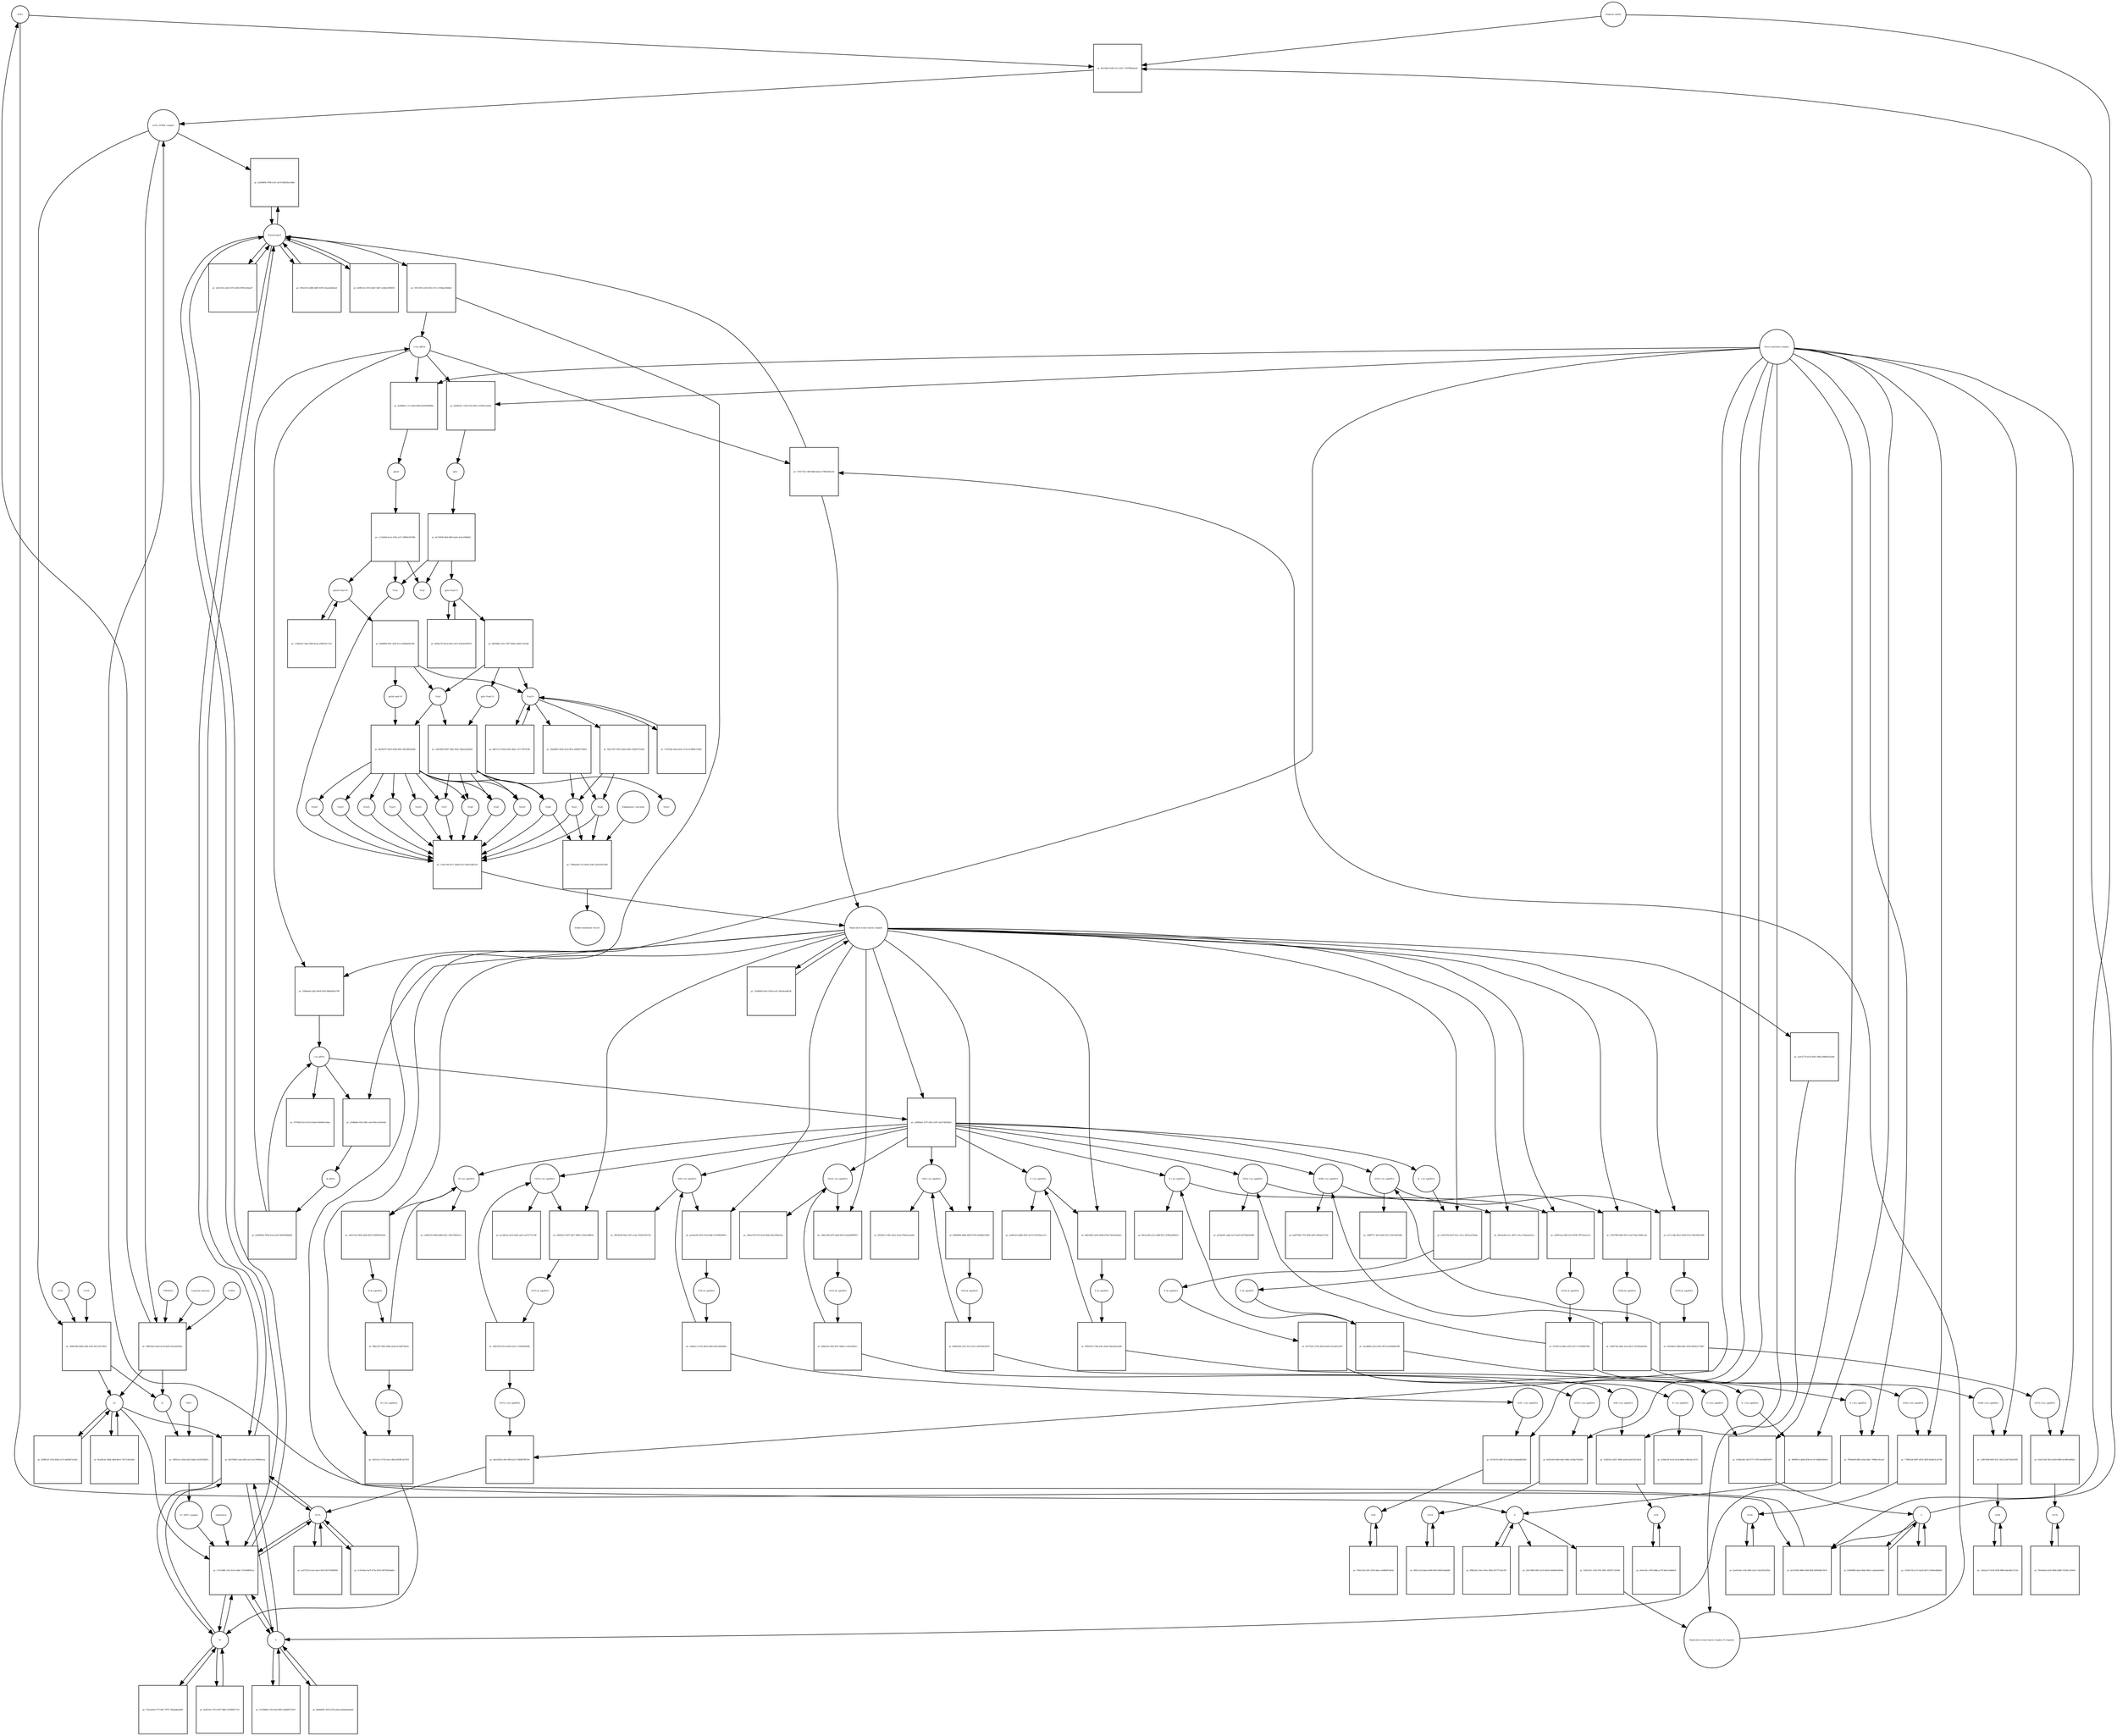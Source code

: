 strict digraph  {
ACE2 [annotation="", bipartite=0, cls=macromolecule, fontsize=4, label=ACE2, shape=circle];
"pr_f0e15b03-9ef6-47ce-b417-19370d0eda20" [annotation="", bipartite=1, cls=process, fontsize=4, label="pr_f0e15b03-9ef6-47ce-b417-19370d0eda20", shape=square];
"ACE2_SPIKE complex" [annotation="", bipartite=0, cls=complex, fontsize=4, label="ACE2_SPIKE complex", shape=circle];
"Heparan sulfate" [annotation="urn_miriam_obo.chebi_CHEBI%3A28815", bipartite=0, cls="simple chemical", fontsize=4, label="Heparan sulfate", shape=circle];
S [annotation=urn_miriam_uniprot_P0DTC2, bipartite=0, cls=macromolecule, fontsize=4, label=S, shape=circle];
Nucleocapsid [annotation="urn_miriam_obo.go_GO%3A0019013", bipartite=0, cls=complex, fontsize=4, label=Nucleocapsid, shape=circle];
"pr_1a82860b-7858-4c41-ab7d-68af2fac00bb" [annotation="", bipartite=1, cls=process, fontsize=4, label="pr_1a82860b-7858-4c41-ab7d-68af2fac00bb", shape=square];
"pr_d36833b8-4668-43be-b1f8-5b11347c6010" [annotation="", bipartite=1, cls=process, fontsize=4, label="pr_d36833b8-4668-43be-b1f8-5b11347c6010", shape=square];
S2 [annotation=urn_miriam_interpro_IPR002552, bipartite=0, cls=macromolecule, fontsize=4, label=S2, shape=circle];
CTSB [annotation="", bipartite=0, cls=macromolecule, fontsize=4, label=CTSB, shape=circle];
CTSL [annotation="", bipartite=0, cls=macromolecule, fontsize=4, label=CTSL, shape=circle];
S1 [annotation=urn_miriam_interpro_IPR002551, bipartite=0, cls=macromolecule, fontsize=4, label=S1, shape=circle];
"pr_dc0155fb-5886-434d-862f-b8959d6c3b70" [annotation="", bipartite=1, cls=process, fontsize=4, label="pr_dc0155fb-5886-434d-862f-b8959d6c3b70", shape=square];
"pr_17a13d88-c341-42c9-a8de-73519b809c2a" [annotation="", bipartite=1, cls=process, fontsize=4, label="pr_17a13d88-c341-42c9-a8de-73519b809c2a", shape=square];
cholesterol [annotation="urn_miriam_obo.chebi_CHEBI%3A16113", bipartite=0, cls="simple chemical", fontsize=4, label=cholesterol, shape=circle];
"S1_NRP1 complex" [annotation="", bipartite=0, cls=complex, fontsize=4, label="S1_NRP1 complex", shape=circle];
E [annotation=urn_miriam_uniprot_P0DTC4, bipartite=0, cls=macromolecule, fontsize=4, label=E, shape=circle];
M [annotation=urn_miriam_uniprot_P0DTC5, bipartite=0, cls=macromolecule, fontsize=4, label=M, shape=circle];
Orf7a [annotation=urn_miriam_uniprot_P0DTC7, bipartite=0, cls=macromolecule, fontsize=4, label=Orf7a, shape=circle];
"pr_1f413391-e250-4541-811c-510daa18b8ed" [annotation="", bipartite=1, cls=process, fontsize=4, label="pr_1f413391-e250-4541-811c-510daa18b8ed", shape=square];
"(+)ss gRNA" [annotation=urn_miriam_refseq_NC_045512, bipartite=0, cls="nucleic acid feature", fontsize=4, label="(+)ss gRNA", shape=circle];
N [annotation=urn_miriam_uniprot_P0DTC9, bipartite=0, cls="macromolecule multimer", fontsize=4, label=N, shape=circle];
"pr_195e5c92-e886-4b85-91f0-23aaa0a6b2ed" [annotation="", bipartite=1, cls=process, fontsize=4, label="pr_195e5c92-e886-4b85-91f0-23aaa0a6b2ed", shape=square];
"pr_eb9b7e1e-5914-4da7-9a67-a28ebc858458" [annotation="", bipartite=1, cls=process, fontsize=4, label="pr_eb9b7e1e-5914-4da7-9a67-a28ebc858458", shape=square];
"pr_61fc5989-9401-4c53-8d34-eb48d1d5836d" [annotation="", bipartite=1, cls=process, fontsize=4, label="pr_61fc5989-9401-4c53-8d34-eb48d1d5836d", shape=square];
"pr_89fbcbe2-3bc3-461e-8f0a-d5177e53a7bf" [annotation="", bipartite=1, cls=process, fontsize=4, label="pr_89fbcbe2-3bc3-461e-8f0a-d5177e53a7bf", shape=square];
"N (+)ss sgmRNA" [annotation=urn_miriam_ncbigene_43740575, bipartite=0, cls="nucleic acid feature", fontsize=4, label="N (+)ss sgmRNA", shape=circle];
"pr_9b09ff14-ab96-4f36-9cc9-03d6bf1684e3" [annotation="", bipartite=1, cls=process, fontsize=4, label="pr_9b09ff14-ab96-4f36-9cc9-03d6bf1684e3", shape=square];
"Host translation complex" [annotation="urn_miriam_obo.go_GO%3A0070992", bipartite=0, cls=complex, fontsize=4, label="Host translation complex", shape=circle];
"pr_2e41c61e-afaf-4570-a658-d70821a9aa67" [annotation="", bipartite=1, cls=process, fontsize=4, label="pr_2e41c61e-afaf-4570-a658-d70821a9aa67", shape=square];
"pr_58832da3-e0e8-4c43-bef8-f16cfa0d35bc" [annotation="", bipartite=1, cls=process, fontsize=4, label="pr_58832da3-e0e8-4c43-bef8-f16cfa0d35bc", shape=square];
FURIN [annotation="", bipartite=0, cls=macromolecule, fontsize=4, label=FURIN, shape=circle];
TMPRSS2 [annotation="", bipartite=0, cls=macromolecule, fontsize=4, label=TMPRSS2, shape=circle];
"Camostat mesylate" [annotation="urn_miriam_pubchem.compound_2536", bipartite=0, cls="simple chemical", fontsize=4, label="Camostat mesylate", shape=circle];
"pr_fd3861ef-315b-40d2-a37e-daf0b67a52a5" [annotation="", bipartite=1, cls=process, fontsize=4, label="pr_fd3861ef-315b-40d2-a37e-daf0b67a52a5", shape=square];
"Replication transcription complex_N oligomer" [annotation="", bipartite=0, cls=complex, fontsize=4, label="Replication transcription complex_N oligomer", shape=circle];
"pr_37d171b2-1468-4bbf-beab-27462d20a124" [annotation="", bipartite=1, cls=process, fontsize=4, label="pr_37d171b2-1468-4bbf-beab-27462d20a124", shape=square];
"Replication transcription complex" [annotation="", bipartite=0, cls=complex, fontsize=4, label="Replication transcription complex", shape=circle];
"pr_b6570ddf-c2da-4d2b-acfe-4a158966ecba" [annotation="", bipartite=1, cls=process, fontsize=4, label="pr_b6570ddf-c2da-4d2b-acfe-4a158966ecba", shape=square];
"pr_9ea58c4c-90da-44fd-86ce-742712faa9a8" [annotation="", bipartite=1, cls=process, fontsize=4, label="pr_9ea58c4c-90da-44fd-86ce-742712faa9a8", shape=square];
"pp1a Nsp3-11" [annotation=urn_miriam_uniprot_P0DTC1, bipartite=0, cls=macromolecule, fontsize=4, label="pp1a Nsp3-11", shape=circle];
"pr_0b8398a3-2d11-4ff7-9e8d-2a965123a5d9" [annotation="", bipartite=1, cls=process, fontsize=4, label="pr_0b8398a3-2d11-4ff7-9e8d-2a965123a5d9", shape=square];
"pp1a Nsp6-11" [annotation=urn_miriam_uniprot_P0DTC1, bipartite=0, cls=macromolecule, fontsize=4, label="pp1a Nsp6-11", shape=circle];
"Nsp3-4" [annotation="urn_miriam_ncbiprotein_YP_009725299|urn_miriam_ncbiprotein_YP_009725300", bipartite=0, cls=macromolecule, fontsize=4, label="Nsp3-4", shape=circle];
Nsp5 [annotation=urn_miriam_ncbiprotein_YP_009725301, bipartite=0, cls="macromolecule multimer", fontsize=4, label=Nsp5, shape=circle];
"Endoplasmic reticulum" [annotation="urn_miriam_obo.go_GO%3A0005783", bipartite=0, cls=complex, fontsize=4, label="Endoplasmic reticulum", shape=circle];
"pr_739d2edd-c37e-4024-a18d-c4e5502e2508" [annotation="", bipartite=1, cls=process, fontsize=4, label="pr_739d2edd-c37e-4024-a18d-c4e5502e2508", shape=square];
"Double-membrane vesicle" [annotation="urn_miriam_obo.go_GO%3A0039718", bipartite=0, cls=complex, fontsize=4, label="Double-membrane vesicle", shape=circle];
Nsp4 [annotation=urn_miriam_ncbiprotein_YP_009725300, bipartite=0, cls=macromolecule, fontsize=4, label=Nsp4, shape=circle];
Nsp3 [annotation=urn_miriam_ncbiprotein_YP_009725299, bipartite=0, cls=macromolecule, fontsize=4, label=Nsp3, shape=circle];
Nsp6 [annotation=urn_miriam_ncbiprotein_YP_009725302, bipartite=0, cls=macromolecule, fontsize=4, label=Nsp6, shape=circle];
"pr_d444a72f-44cb-44c6-a4c8-5a2e81609252" [annotation="", bipartite=1, cls=process, fontsize=4, label="pr_d444a72f-44cb-44c6-a4c8-5a2e81609252", shape=square];
"pr_71f162ba-8ea6-4e0c-b7ae-dc9d98c140d5" [annotation="", bipartite=1, cls=process, fontsize=4, label="pr_71f162ba-8ea6-4e0c-b7ae-dc9d98c140d5", shape=square];
"pp1ab Nsp3-16" [annotation=urn_miriam_uniprot_P0DTD1, bipartite=0, cls=macromolecule, fontsize=4, label="pp1ab Nsp3-16", shape=circle];
"pr_c168e432-1dda-49f4-bcda-a50fb34c17a9" [annotation="", bipartite=1, cls=process, fontsize=4, label="pr_c168e432-1dda-49f4-bcda-a50fb34c17a9", shape=square];
"pr_f94d6ffb-83f1-424f-9cce-b94daf6fe389" [annotation="", bipartite=1, cls=process, fontsize=4, label="pr_f94d6ffb-83f1-424f-9cce-b94daf6fe389", shape=square];
"pp1ab nsp6-16" [annotation=urn_miriam_uniprot_P0DTD1, bipartite=0, cls=macromolecule, fontsize=4, label="pp1ab nsp6-16", shape=circle];
"pr_75ae3e9d-e775-48c7-87f2-7bedabbab492" [annotation="", bipartite=1, cls=process, fontsize=4, label="pr_75ae3e9d-e775-48c7-87f2-7bedabbab492", shape=square];
"pr_17a39d4b-c53f-4ea9-98f5-e46d0675367c" [annotation="", bipartite=1, cls=process, fontsize=4, label="pr_17a39d4b-c53f-4ea9-98f5-e46d0675367c", shape=square];
"pr_3194e7eb-ea73-4a26-b615-534b5e6b86a0" [annotation="", bipartite=1, cls=process, fontsize=4, label="pr_3194e7eb-ea73-4a26-b615-534b5e6b86a0", shape=square];
"pr_4a4f141e-7013-45f7-8862-501f8f0a77e5" [annotation="", bipartite=1, cls=process, fontsize=4, label="pr_4a4f141e-7013-45f7-8862-501f8f0a77e5", shape=square];
"pr_66b4b095-305f-437b-ab9a-ab3d4aa4e6a4" [annotation="", bipartite=1, cls=process, fontsize=4, label="pr_66b4b095-305f-437b-ab9a-ab3d4aa4e6a4", shape=square];
"pr_f2406984-dab3-48de-89d1-cadea6a94441" [annotation="", bipartite=1, cls=process, fontsize=4, label="pr_f2406984-dab3-48de-89d1-cadea6a94441", shape=square];
"pr_ea575233-e5a5-4aa3-9e5f-0f53700d6000" [annotation="", bipartite=1, cls=process, fontsize=4, label="pr_ea575233-e5a5-4aa3-9e5f-0f53700d6000", shape=square];
Orf6 [annotation=urn_miriam_uniprot_P0DTC6, bipartite=0, cls=macromolecule, fontsize=4, label=Orf6, shape=circle];
"pr_7645e22d-1bfc-4216-b8aa-2a9fb487de9d" [annotation="", bipartite=1, cls=process, fontsize=4, label="pr_7645e22d-1bfc-4216-b8aa-2a9fb487de9d", shape=square];
Orf3a [annotation=urn_miriam_uniprot_P0DTC3, bipartite=0, cls=macromolecule, fontsize=4, label=Orf3a, shape=circle];
"pr_5ee03e44-1c4b-44f0-a2cb-7aba5952205d" [annotation="", bipartite=1, cls=process, fontsize=4, label="pr_5ee03e44-1c4b-44f0-a2cb-7aba5952205d", shape=square];
Orf8 [annotation=urn_miriam_uniprot_P0DTC8, bipartite=0, cls=macromolecule, fontsize=4, label=Orf8, shape=circle];
"pr_efa0c45c-c9f9-48db-ac78-5b41cfddddc8" [annotation="", bipartite=1, cls=process, fontsize=4, label="pr_efa0c45c-c9f9-48db-ac78-5b41cfddddc8", shape=square];
Orf9b [annotation=urn_miriam_uniprot_P0DTD2, bipartite=0, cls=macromolecule, fontsize=4, label=Orf9b, shape=circle];
"pr_c2b2aa37-8158-418b-988b-ddee9bc51318" [annotation="", bipartite=1, cls=process, fontsize=4, label="pr_c2b2aa37-8158-418b-988b-ddee9bc51318", shape=square];
Orf14 [annotation=urn_miriam_uniprot_P0DTD3, bipartite=0, cls=macromolecule, fontsize=4, label=Orf14, shape=circle];
"pr_9891c2c6-bda4-4b58-8ef4-fdbf55a4db89" [annotation="", bipartite=1, cls=process, fontsize=4, label="pr_9891c2c6-bda4-4b58-8ef4-fdbf55a4db89", shape=square];
Orf7b [annotation=urn_miriam_uniprot_P0DTD8, bipartite=0, cls=macromolecule, fontsize=4, label=Orf7b, shape=circle];
"pr_76a56d3a-b530-466b-b99b-7410dcc59426" [annotation="", bipartite=1, cls=process, fontsize=4, label="pr_76a56d3a-b530-466b-b99b-7410dcc59426", shape=square];
"pr_1c5014ea-9a7f-475a-861d-90704548afba" [annotation="", bipartite=1, cls=process, fontsize=4, label="pr_1c5014ea-9a7f-475a-861d-90704548afba", shape=square];
"M (+)ss sgmRNA" [annotation="", bipartite=0, cls="nucleic acid feature", fontsize=4, label="M (+)ss sgmRNA", shape=circle];
"pr_54214111-6743-4ac2-8b2d-803ffc4a7833" [annotation="", bipartite=1, cls=process, fontsize=4, label="pr_54214111-6743-4ac2-8b2d-803ffc4a7833", shape=square];
"E (+)ss sgmRNA" [annotation="", bipartite=0, cls="nucleic acid feature", fontsize=4, label="E (+)ss sgmRNA", shape=circle];
"pr_7f856a89-8fb4-41b4-9d4c-7996d1c8cab7" [annotation="", bipartite=1, cls=process, fontsize=4, label="pr_7f856a89-8fb4-41b4-9d4c-7996d1c8cab7", shape=square];
"S (+)ss sgmRNA" [annotation="", bipartite=0, cls="nucleic acid feature", fontsize=4, label="S (+)ss sgmRNA", shape=circle];
"pr_2168e540-c4f3-4717-87f0-0efedf652097" [annotation="", bipartite=1, cls=process, fontsize=4, label="pr_2168e540-c4f3-4717-87f0-0efedf652097", shape=square];
"Orf7a (+)ss sgmRNA" [annotation="", bipartite=0, cls="nucleic acid feature", fontsize=4, label="Orf7a (+)ss sgmRNA", shape=circle];
"pr_ddcd3286-c40e-4850-ba72-866687fff1b9" [annotation="", bipartite=1, cls=process, fontsize=4, label="pr_ddcd3286-c40e-4850-ba72-866687fff1b9", shape=square];
"Orf6  (+)ss sgmRNA" [annotation="", bipartite=0, cls="nucleic acid feature", fontsize=4, label="Orf6  (+)ss sgmRNA", shape=circle];
"pr_2f130c93-ef8f-427e-b6ab-6ada6bd03d45" [annotation="", bipartite=1, cls=process, fontsize=4, label="pr_2f130c93-ef8f-427e-b6ab-6ada6bd03d45", shape=square];
"Orf3a (+)ss sgmRNA" [annotation="", bipartite=0, cls="nucleic acid feature", fontsize=4, label="Orf3a (+)ss sgmRNA", shape=circle];
"pr_77d601d4-9d97-4035-9d59-8a6d53ccb746" [annotation="", bipartite=1, cls=process, fontsize=4, label="pr_77d601d4-9d97-4035-9d59-8a6d53ccb746", shape=square];
"Orf8 (+)ss sgmRNA" [annotation="", bipartite=0, cls="nucleic acid feature", fontsize=4, label="Orf8 (+)ss sgmRNA", shape=circle];
"pr_1436516c-d027-4884-ae49-da42530138c8" [annotation="", bipartite=1, cls=process, fontsize=4, label="pr_1436516c-d027-4884-ae49-da42530138c8", shape=square];
"Orf9b (+)ss sgmRNA" [annotation="", bipartite=0, cls="nucleic acid feature", fontsize=4, label="Orf9b (+)ss sgmRNA", shape=circle];
"pr_c28670d8-60f4-4521-9e22-b567b3b34290" [annotation="", bipartite=1, cls=process, fontsize=4, label="pr_c28670d8-60f4-4521-9e22-b567b3b34290", shape=square];
"Orf14 (+)ss sgmRNA" [annotation="", bipartite=0, cls="nucleic acid feature", fontsize=4, label="Orf14 (+)ss sgmRNA", shape=circle];
"pr_fef9c029-4640-4be5-86b2-423ba705a0b1" [annotation="", bipartite=1, cls=process, fontsize=4, label="pr_fef9c029-4640-4be5-86b2-423ba705a0b1", shape=square];
"Orf7b (+)ss sgmRNA" [annotation="", bipartite=0, cls="nucleic acid feature", fontsize=4, label="Orf7b (+)ss sgmRNA", shape=circle];
"pr_e5e011d9-3823-4e09-8098-dc99b5a99d2c" [annotation="", bipartite=1, cls=process, fontsize=4, label="pr_e5e011d9-3823-4e09-8098-dc99b5a99d2c", shape=square];
"(-)ss gRNA" [annotation=urn_miriam_refseq_NC_045512, bipartite=0, cls="nucleic acid feature", fontsize=4, label="(-)ss gRNA", shape=circle];
"pr_5f759b35-fe14-47a5-b9ad-f5694e01a4ba" [annotation="", bipartite=1, cls=process, fontsize=4, label="pr_5f759b35-fe14-47a5-b9ad-f5694e01a4ba", shape=square];
"pr_53d2c93c-31df-47f2-940c-495f57c393d8" [annotation="", bipartite=1, cls=process, fontsize=4, label="pr_53d2c93c-31df-47f2-940c-495f57c393d8", shape=square];
"pr_529beda0-a2b5-49e4-9165-dbbd2fbcb708" [annotation="", bipartite=1, cls=process, fontsize=4, label="pr_529beda0-a2b5-49e4-9165-dbbd2fbcb708", shape=square];
"M (-)ss sgmRNA" [annotation=urn_miriam_ncbigene_43740571, bipartite=0, cls="nucleic acid feature", fontsize=4, label="M (-)ss sgmRNA", shape=circle];
"pr_a16b6129-449d-40b8-942c-539a70b3b1c4" [annotation="", bipartite=1, cls=process, fontsize=4, label="pr_a16b6129-449d-40b8-942c-539a70b3b1c4", shape=square];
"E (-)ss sgmRNA" [annotation=urn_miriam_ncbigene_43740570, bipartite=0, cls="nucleic acid feature", fontsize=4, label="E (-)ss sgmRNA", shape=circle];
"pr_80c6ce68-a21a-44df-8f12-2598ae803b52" [annotation="", bipartite=1, cls=process, fontsize=4, label="pr_80c6ce68-a21a-44df-8f12-2598ae803b52", shape=square];
"S (-)ss sgmRNA" [annotation="", bipartite=0, cls="nucleic acid feature", fontsize=4, label="S (-)ss sgmRNA", shape=circle];
"pr_ae69a323-bbbd-4501-8c14-07b518ea1a7c" [annotation="", bipartite=1, cls=process, fontsize=4, label="pr_ae69a323-bbbd-4501-8c14-07b518ea1a7c", shape=square];
"Orf7a (-)ss sgmRNA" [annotation="", bipartite=0, cls="nucleic acid feature", fontsize=4, label="Orf7a (-)ss sgmRNA", shape=circle];
"pr_bccd0e3e-62c9-4a82-adc0-ee071f71a7bf" [annotation="", bipartite=1, cls=process, fontsize=4, label="pr_bccd0e3e-62c9-4a82-adc0-ee071f71a7bf", shape=square];
"Orf6 (-)ss sgmRNA" [annotation="", bipartite=0, cls="nucleic acid feature", fontsize=4, label="Orf6 (-)ss sgmRNA", shape=circle];
"pr_5853b35f-6de5-45f7-ac8a-7630e41657d3" [annotation="", bipartite=1, cls=process, fontsize=4, label="pr_5853b35f-6de5-45f7-ac8a-7630e41657d3", shape=square];
"Orf3a (-)ss sgmRNA" [annotation="", bipartite=0, cls="nucleic acid feature", fontsize=4, label="Orf3a (-)ss sgmRNA", shape=circle];
"pr_4c0ab561-adda-4e7f-a9e0-e87508e020d4" [annotation="", bipartite=1, cls=process, fontsize=4, label="pr_4c0ab561-adda-4e7f-a9e0-e87508e020d4", shape=square];
"Orf8 (-)ss sgmRNA" [annotation="", bipartite=0, cls="nucleic acid feature", fontsize=4, label="Orf8 (-)ss sgmRNA", shape=circle];
"pr_582281e7-ef0e-44e2-9aa4-97bde5eaafde" [annotation="", bipartite=1, cls=process, fontsize=4, label="pr_582281e7-ef0e-44e2-9aa4-97bde5eaafde", shape=square];
"Orf9b (-)ss sgmRNA" [annotation="", bipartite=0, cls="nucleic acid feature", fontsize=4, label="Orf9b (-)ss sgmRNA", shape=circle];
"pr_ba9f7948-17f3-459f-ad05-3ffda65137d2" [annotation="", bipartite=1, cls=process, fontsize=4, label="pr_ba9f7948-17f3-459f-ad05-3ffda65137d2", shape=square];
"Orf14 (-)ss sgmRNA" [annotation="", bipartite=0, cls="nucleic acid feature", fontsize=4, label="Orf14 (-)ss sgmRNA", shape=circle];
"pr_c8bea7fb-f129-4e24-90de-f0a253fb2c8e" [annotation="", bipartite=1, cls=process, fontsize=4, label="pr_c8bea7fb-f129-4e24-90de-f0a253fb2c8e", shape=square];
"Orf7b (-)ss sgmRNA" [annotation="", bipartite=0, cls="nucleic acid feature", fontsize=4, label="Orf7b (-)ss sgmRNA", shape=circle];
"pr_349ff771-3fe9-4a9a-8f12-25fc0581fd65" [annotation="", bipartite=1, cls=process, fontsize=4, label="pr_349ff771-3fe9-4a9a-8f12-25fc0581fd65", shape=square];
"pr_ef3db6be-92e3-4ffe-a3ef-09ecfc92e0a8" [annotation="", bipartite=1, cls=process, fontsize=4, label="pr_ef3db6be-92e3-4ffe-a3ef-09ecfc92e0a8", shape=square];
"ds gRNA" [annotation=urn_miriam_refseq_NC_045512, bipartite=0, cls="nucleic acid feature", fontsize=4, label="ds gRNA", shape=circle];
"pr_3a9211d2-9426-4d4d-8f32-356f9d0140e4" [annotation="", bipartite=1, cls=process, fontsize=4, label="pr_3a9211d2-9426-4d4d-8f32-356f9d0140e4", shape=square];
"M ds sgmRNA" [annotation="", bipartite=0, cls="nucleic acid feature", fontsize=4, label="M ds sgmRNA", shape=circle];
"pr_2b5edc6b-e3cc-4bf7-ac9a-a72deafed11a" [annotation="", bipartite=1, cls=process, fontsize=4, label="pr_2b5edc6b-e3cc-4bf7-ac9a-a72deafed11a", shape=square];
"E ds sgmRNA" [annotation="", bipartite=0, cls="nucleic acid feature", fontsize=4, label="E ds sgmRNA", shape=circle];
"pr_6dd14d91-be85-49dd-87dd-76efe3b3dafc" [annotation="", bipartite=1, cls=process, fontsize=4, label="pr_6dd14d91-be85-49dd-87dd-76efe3b3dafc", shape=square];
"S ds sgmRNA" [annotation="", bipartite=0, cls="nucleic acid feature", fontsize=4, label="S ds sgmRNA", shape=circle];
"pr_2f9d5415-4567-40e7-9840-a72d2c089b3e" [annotation="", bipartite=1, cls=process, fontsize=4, label="pr_2f9d5415-4567-40e7-9840-a72d2c089b3e", shape=square];
"Orf7a ds sgmRNA" [annotation="", bipartite=0, cls="nucleic acid feature", fontsize=4, label="Orf7a ds sgmRNA", shape=circle];
"pr_aea02e2b-3910-47ad-bfde-b743965b087e" [annotation="", bipartite=1, cls=process, fontsize=4, label="pr_aea02e2b-3910-47ad-bfde-b743965b087e", shape=square];
"Orf6 ds sgmRNA" [annotation="", bipartite=0, cls="nucleic acid feature", fontsize=4, label="Orf6 ds sgmRNA", shape=circle];
"pr_a5b87eaa-f468-41cb-8f3b-78f74cefe1a5" [annotation="", bipartite=1, cls=process, fontsize=4, label="pr_a5b87eaa-f468-41cb-8f3b-78f74cefe1a5", shape=square];
"Orf3a ds sgmRNA" [annotation="", bipartite=0, cls="nucleic acid feature", fontsize=4, label="Orf3a ds sgmRNA", shape=circle];
"pr_0d5b896f-6b66-448f-9796-0a5866e182fb" [annotation="", bipartite=1, cls=process, fontsize=4, label="pr_0d5b896f-6b66-448f-9796-0a5866e182fb", shape=square];
"Orf8 ds sgmRNA" [annotation="", bipartite=0, cls="nucleic acid feature", fontsize=4, label="Orf8 ds sgmRNA", shape=circle];
"pr_154379fd-894f-45b7-ae47-04ec50d61cab" [annotation="", bipartite=1, cls=process, fontsize=4, label="pr_154379fd-894f-45b7-ae47-04ec50d61cab", shape=square];
"Orf9b ds sgmRNA" [annotation="", bipartite=0, cls="nucleic acid feature", fontsize=4, label="Orf9b ds sgmRNA", shape=circle];
"pr_c082c449-0d7f-4abf-8243-83ab20890953" [annotation="", bipartite=1, cls=process, fontsize=4, label="pr_c082c449-0d7f-4abf-8243-83ab20890953", shape=square];
"Orf14 ds sgmRNA" [annotation="", bipartite=0, cls="nucleic acid feature", fontsize=4, label="Orf14 ds sgmRNA", shape=circle];
"pr_2e7c11db-66e5-4548-97ed-7d6cb9b51bf9" [annotation="", bipartite=1, cls=process, fontsize=4, label="pr_2e7c11db-66e5-4548-97ed-7d6cb9b51bf9", shape=square];
"Orf7b ds sgmRNA" [annotation="", bipartite=0, cls="nucleic acid feature", fontsize=4, label="Orf7b ds sgmRNA", shape=circle];
"pr_9e580b26-789d-4ca0-ab3f-0d5962d8ddfd" [annotation="", bipartite=1, cls=process, fontsize=4, label="pr_9e580b26-789d-4ca0-ab3f-0d5962d8ddfd", shape=square];
"pr_8f8a1047-f892-49db-ab34-811fd879a02e" [annotation="", bipartite=1, cls=process, fontsize=4, label="pr_8f8a1047-f892-49db-ab34-811fd879a02e", shape=square];
"pr_3ecd8d82-4a23-4d33-9f53-bc083606c08f" [annotation="", bipartite=1, cls=process, fontsize=4, label="pr_3ecd8d82-4a23-4d33-9f53-bc083606c08f", shape=square];
"pr_f95b2d7d-7304-4341-8244-5baea0fe2e8b" [annotation="", bipartite=1, cls=process, fontsize=4, label="pr_f95b2d7d-7304-4341-8244-5baea0fe2e8b", shape=square];
"pr_640e1f50-f5c4-4258-a52a-1120928d3b88" [annotation="", bipartite=1, cls=process, fontsize=4, label="pr_640e1f50-f5c4-4258-a52a-1120928d3b88", shape=square];
"pr_cebabcc1-fe1b-4d18-a9b9-d43a18640d9e" [annotation="", bipartite=1, cls=process, fontsize=4, label="pr_cebabcc1-fe1b-4d18-a9b9-d43a18640d9e", shape=square];
"pr_6352b7cb-086c-45f3-a357-671fd9083788" [annotation="", bipartite=1, cls=process, fontsize=4, label="pr_6352b7cb-086c-45f3-a357-671fd9083788", shape=square];
"pr_8dd36264-e347-4313-b5c3-e6f760a24970" [annotation="", bipartite=1, cls=process, fontsize=4, label="pr_8dd36264-e347-4313-b5c3-e6f760a24970", shape=square];
"pr_294871be-4ba5-4c3e-8fc4-7d23b2d42456" [annotation="", bipartite=1, cls=process, fontsize=4, label="pr_294871be-4ba5-4c3e-8fc4-7d23b2d42456", shape=square];
"pr_b48ef32e-2fb2-4f37-9d9d-c11eb52d3bcc" [annotation="", bipartite=1, cls=process, fontsize=4, label="pr_b48ef32e-2fb2-4f37-9d9d-c11eb52d3bcc", shape=square];
"pr_92054dc6-58bd-4d81-835b-6f05b3c758b7" [annotation="", bipartite=1, cls=process, fontsize=4, label="pr_92054dc6-58bd-4d81-835b-6f05b3c758b7", shape=square];
"N  (-)ss sgmRNA" [annotation=urn_miriam_ncbigene_43740575, bipartite=0, cls="nucleic acid feature", fontsize=4, label="N  (-)ss sgmRNA", shape=circle];
"pr_e18411fb-6e07-41ac-b11c-9b23cef256ab" [annotation="", bipartite=1, cls=process, fontsize=4, label="pr_e18411fb-6e07-41ac-b11c-9b23cef256ab", shape=square];
"N ds sgmRNA" [annotation="", bipartite=0, cls="nucleic acid feature", fontsize=4, label="N ds sgmRNA", shape=circle];
"pr_41275a6c-0782-492b-be89-b7ea2831efd7" [annotation="", bipartite=1, cls=process, fontsize=4, label="pr_41275a6c-0782-492b-be89-b7ea2831efd7", shape=square];
"N (-)ss sgmRNA" [annotation="", bipartite=0, cls="nucleic acid feature", fontsize=4, label="N (-)ss sgmRNA", shape=circle];
pp1ab [annotation=urn_miriam_uniprot_P0DTD1, bipartite=0, cls=macromolecule, fontsize=4, label=pp1ab, shape=circle];
"pr_c115d4d4-bce2-479a-a271-9f8f0c607685" [annotation="", bipartite=1, cls=process, fontsize=4, label="pr_c115d4d4-bce2-479a-a271-9f8f0c607685", shape=square];
Nsp2 [annotation=urn_miriam_ncbiprotein_YP_009725298, bipartite=0, cls=macromolecule, fontsize=4, label=Nsp2, shape=circle];
Nsp1 [annotation=urn_miriam_ncbiprotein_YP_009725297, bipartite=0, cls=macromolecule, fontsize=4, label=Nsp1, shape=circle];
pp1a [annotation=urn_miriam_uniprot_P0DTC1, bipartite=0, cls=macromolecule, fontsize=4, label=pp1a, shape=circle];
"pr_9a73058f-f46d-4f85-ba9e-dcfacf49d042" [annotation="", bipartite=1, cls=process, fontsize=4, label="pr_9a73058f-f46d-4f85-ba9e-dcfacf49d042", shape=square];
"pr_8b67ca75-fb2d-4245-9bdc-c47c7097419b" [annotation="", bipartite=1, cls=process, fontsize=4, label="pr_8b67ca75-fb2d-4245-9bdc-c47c7097419b", shape=square];
"pr_5ba37267-9923-4b26-a606-3cbb9701a90e" [annotation="", bipartite=1, cls=process, fontsize=4, label="pr_5ba37267-9923-4b26-a606-3cbb9701a90e", shape=square];
"pr_5dafd963-4540-4e1d-9f3e-a0b09273b822" [annotation="", bipartite=1, cls=process, fontsize=4, label="pr_5dafd963-4540-4e1d-9f3e-a0b09273b822", shape=square];
"pr_a49c8859-9847-460c-8b2c-98ea2ebaf0e6" [annotation="", bipartite=1, cls=process, fontsize=4, label="pr_a49c8859-9847-460c-8b2c-98ea2ebaf0e6", shape=square];
Nsp7 [annotation=urn_miriam_ncbiprotein_YP_009725303, bipartite=0, cls=macromolecule, fontsize=4, label=Nsp7, shape=circle];
Nsp8 [annotation=urn_miriam_ncbiprotein_YP_009725304, bipartite=0, cls=macromolecule, fontsize=4, label=Nsp8, shape=circle];
Nsp9 [annotation=urn_miriam_ncbiprotein_YP_009725305, bipartite=0, cls=macromolecule, fontsize=4, label=Nsp9, shape=circle];
Nsp10 [annotation=urn_miriam_ncbiprotein_YP_009725306, bipartite=0, cls=macromolecule, fontsize=4, label=Nsp10, shape=circle];
Nsp11 [annotation=urn_miriam_ncbiprotein_YP_009725312, bipartite=0, cls=macromolecule, fontsize=4, label=Nsp11, shape=circle];
"pr_9be40197-6d19-45b0-bf04-1b61d85ad2d8" [annotation="", bipartite=1, cls=process, fontsize=4, label="pr_9be40197-6d19-45b0-bf04-1b61d85ad2d8", shape=square];
Nsp13 [annotation=urn_miriam_ncbiprotein_YP_009725308, bipartite=0, cls=macromolecule, fontsize=4, label=Nsp13, shape=circle];
Nsp12 [annotation=urn_miriam_ncbiprotein_YP_009725307, bipartite=0, cls=macromolecule, fontsize=4, label=Nsp12, shape=circle];
Nsp16 [annotation=urn_miriam_ncbiprotein_YP_009725311, bipartite=0, cls=macromolecule, fontsize=4, label=Nsp16, shape=circle];
Nsp15 [annotation=urn_miriam_ncbiprotein_YP_009725310, bipartite=0, cls=macromolecule, fontsize=4, label=Nsp15, shape=circle];
Nsp14 [annotation=urn_miriam_ncbiprotein_YP_009725309, bipartite=0, cls=macromolecule, fontsize=4, label=Nsp14, shape=circle];
"pr_c2a91c49-427c-43bd-b1a3-5eb231dd5314" [annotation="", bipartite=1, cls=process, fontsize=4, label="pr_c2a91c49-427c-43bd-b1a3-5eb231dd5314", shape=square];
"pr_b45963a3-7194-4762-8952-350305c5ade6" [annotation="", bipartite=1, cls=process, fontsize=4, label="pr_b45963a3-7194-4762-8952-350305c5ade6", shape=square];
"pr_dcf80fb5-c711-4fed-9940-6028364f080c" [annotation="", bipartite=1, cls=process, fontsize=4, label="pr_dcf80fb5-c711-4fed-9940-6028364f080c", shape=square];
"pr_a294e33f-0c26-4c29-bb6a-e9fdc6ec527a" [annotation="", bipartite=1, cls=process, fontsize=4, label="pr_a294e33f-0c26-4c29-bb6a-e9fdc6ec527a", shape=square];
"pr_218d60f4-b43e-419b-ac81-2d5a4ead653b" [annotation="", bipartite=1, cls=process, fontsize=4, label="pr_218d60f4-b43e-419b-ac81-2d5a4ead653b", shape=square];
"pr_ca01a776-eec8-493c-9dba-09d0eefa2fd6" [annotation="", bipartite=1, cls=process, fontsize=4, label="pr_ca01a776-eec8-493c-9dba-09d0eefa2fd6", shape=square];
"pr_a2489ab1-257f-4301-b367-eb25746545b1" [annotation="", bipartite=1, cls=process, fontsize=4, label="pr_a2489ab1-257f-4301-b367-eb25746545b1", shape=square];
"pr_29f91e3c-02af-4d32-8a6b-1621ff3d2821" [annotation="", bipartite=1, cls=process, fontsize=4, label="pr_29f91e3c-02af-4d32-8a6b-1621ff3d2821", shape=square];
NRP1 [annotation="", bipartite=0, cls=macromolecule, fontsize=4, label=NRP1, shape=circle];
ACE2 -> "pr_f0e15b03-9ef6-47ce-b417-19370d0eda20"  [annotation="", interaction_type=consumption];
ACE2 -> "pr_dc0155fb-5886-434d-862f-b8959d6c3b70"  [annotation="", interaction_type=consumption];
"pr_f0e15b03-9ef6-47ce-b417-19370d0eda20" -> "ACE2_SPIKE complex"  [annotation="", interaction_type=production];
"ACE2_SPIKE complex" -> "pr_1a82860b-7858-4c41-ab7d-68af2fac00bb"  [annotation="urn_miriam_pubmed_32142651|urn_miriam_pubmed_32094589|urn_miriam_taxonomy_2697049", interaction_type=stimulation];
"ACE2_SPIKE complex" -> "pr_d36833b8-4668-43be-b1f8-5b11347c6010"  [annotation="", interaction_type=consumption];
"ACE2_SPIKE complex" -> "pr_58832da3-e0e8-4c43-bef8-f16cfa0d35bc"  [annotation="", interaction_type=consumption];
"Heparan sulfate" -> "pr_f0e15b03-9ef6-47ce-b417-19370d0eda20"  [annotation="urn_miriam_pubmed_32142651|urn_miriam_pubmed_32094589|urn_miriam_taxonomy_2697049|urn_miriam_pubmed_32970989", interaction_type=stimulation];
"Heparan sulfate" -> "pr_dc0155fb-5886-434d-862f-b8959d6c3b70"  [annotation="urn_miriam_pubmed_32142651|urn_miriam_pubmed_32094589|urn_miriam_taxonomy_2697049|urn_miriam_pubmed_32155444|urn_miriam_pubmed_32970989", interaction_type=stimulation];
S -> "pr_f0e15b03-9ef6-47ce-b417-19370d0eda20"  [annotation="", interaction_type=consumption];
S -> "pr_dc0155fb-5886-434d-862f-b8959d6c3b70"  [annotation="", interaction_type=consumption];
S -> "pr_3194e7eb-ea73-4a26-b615-534b5e6b86a0"  [annotation="", interaction_type=consumption];
S -> "pr_f2406984-dab3-48de-89d1-cadea6a94441"  [annotation="", interaction_type=consumption];
Nucleocapsid -> "pr_1a82860b-7858-4c41-ab7d-68af2fac00bb"  [annotation="", interaction_type=consumption];
Nucleocapsid -> "pr_17a13d88-c341-42c9-a8de-73519b809c2a"  [annotation="", interaction_type=consumption];
Nucleocapsid -> "pr_1f413391-e250-4541-811c-510daa18b8ed"  [annotation="", interaction_type=consumption];
Nucleocapsid -> "pr_195e5c92-e886-4b85-91f0-23aaa0a6b2ed"  [annotation="", interaction_type=consumption];
Nucleocapsid -> "pr_eb9b7e1e-5914-4da7-9a67-a28ebc858458"  [annotation="", interaction_type=consumption];
Nucleocapsid -> "pr_2e41c61e-afaf-4570-a658-d70821a9aa67"  [annotation="", interaction_type=consumption];
Nucleocapsid -> "pr_b6570ddf-c2da-4d2b-acfe-4a158966ecba"  [annotation="", interaction_type=consumption];
"pr_1a82860b-7858-4c41-ab7d-68af2fac00bb" -> Nucleocapsid  [annotation="", interaction_type=production];
"pr_d36833b8-4668-43be-b1f8-5b11347c6010" -> S2  [annotation="", interaction_type=production];
"pr_d36833b8-4668-43be-b1f8-5b11347c6010" -> S1  [annotation="", interaction_type=production];
S2 -> "pr_17a13d88-c341-42c9-a8de-73519b809c2a"  [annotation="urn_miriam_pubmed_32142651|urn_miriam_pubmed_32094589|urn_miriam_pubmed_32047258|urn_miriam_taxonomy_2697049|urn_miriam_pubmed_32944968", interaction_type=stimulation];
S2 -> "pr_fd3861ef-315b-40d2-a37e-daf0b67a52a5"  [annotation="", interaction_type=consumption];
S2 -> "pr_b6570ddf-c2da-4d2b-acfe-4a158966ecba"  [annotation="urn_miriam_pubmed_32142651|urn_miriam_pubmed_32047258|urn_miriam_taxonomy_2697049", interaction_type=stimulation];
S2 -> "pr_9ea58c4c-90da-44fd-86ce-742712faa9a8"  [annotation="", interaction_type=consumption];
CTSB -> "pr_d36833b8-4668-43be-b1f8-5b11347c6010"  [annotation="urn_miriam_pubmed_32142651|urn_miriam_taxonomy_2697049", interaction_type=catalysis];
CTSL -> "pr_d36833b8-4668-43be-b1f8-5b11347c6010"  [annotation="urn_miriam_pubmed_32142651|urn_miriam_taxonomy_2697049", interaction_type=catalysis];
S1 -> "pr_29f91e3c-02af-4d32-8a6b-1621ff3d2821"  [annotation="", interaction_type=consumption];
"pr_dc0155fb-5886-434d-862f-b8959d6c3b70" -> "ACE2_SPIKE complex"  [annotation="", interaction_type=production];
"pr_17a13d88-c341-42c9-a8de-73519b809c2a" -> Nucleocapsid  [annotation="", interaction_type=production];
"pr_17a13d88-c341-42c9-a8de-73519b809c2a" -> E  [annotation="", interaction_type=production];
"pr_17a13d88-c341-42c9-a8de-73519b809c2a" -> M  [annotation="", interaction_type=production];
"pr_17a13d88-c341-42c9-a8de-73519b809c2a" -> Orf7a  [annotation="", interaction_type=production];
cholesterol -> "pr_17a13d88-c341-42c9-a8de-73519b809c2a"  [annotation="urn_miriam_pubmed_32142651|urn_miriam_pubmed_32094589|urn_miriam_pubmed_32047258|urn_miriam_taxonomy_2697049|urn_miriam_pubmed_32944968", interaction_type=stimulation];
"S1_NRP1 complex" -> "pr_17a13d88-c341-42c9-a8de-73519b809c2a"  [annotation="urn_miriam_pubmed_32142651|urn_miriam_pubmed_32094589|urn_miriam_pubmed_32047258|urn_miriam_taxonomy_2697049|urn_miriam_pubmed_32944968", interaction_type=stimulation];
E -> "pr_17a13d88-c341-42c9-a8de-73519b809c2a"  [annotation="", interaction_type=consumption];
E -> "pr_b6570ddf-c2da-4d2b-acfe-4a158966ecba"  [annotation="", interaction_type=consumption];
E -> "pr_17a39d4b-c53f-4ea9-98f5-e46d0675367c"  [annotation="", interaction_type=consumption];
E -> "pr_66b4b095-305f-437b-ab9a-ab3d4aa4e6a4"  [annotation="", interaction_type=consumption];
M -> "pr_17a13d88-c341-42c9-a8de-73519b809c2a"  [annotation="", interaction_type=consumption];
M -> "pr_b6570ddf-c2da-4d2b-acfe-4a158966ecba"  [annotation="", interaction_type=consumption];
M -> "pr_75ae3e9d-e775-48c7-87f2-7bedabbab492"  [annotation="", interaction_type=consumption];
M -> "pr_4a4f141e-7013-45f7-8862-501f8f0a77e5"  [annotation="", interaction_type=consumption];
Orf7a -> "pr_17a13d88-c341-42c9-a8de-73519b809c2a"  [annotation="", interaction_type=consumption];
Orf7a -> "pr_b6570ddf-c2da-4d2b-acfe-4a158966ecba"  [annotation="", interaction_type=consumption];
Orf7a -> "pr_ea575233-e5a5-4aa3-9e5f-0f53700d6000"  [annotation="", interaction_type=consumption];
Orf7a -> "pr_1c5014ea-9a7f-475a-861d-90704548afba"  [annotation="", interaction_type=consumption];
"pr_1f413391-e250-4541-811c-510daa18b8ed" -> "(+)ss gRNA"  [annotation="", interaction_type=production];
"pr_1f413391-e250-4541-811c-510daa18b8ed" -> N  [annotation="", interaction_type=production];
"(+)ss gRNA" -> "pr_37d171b2-1468-4bbf-beab-27462d20a124"  [annotation="", interaction_type=consumption];
"(+)ss gRNA" -> "pr_529beda0-a2b5-49e4-9165-dbbd2fbcb708"  [annotation="", interaction_type=consumption];
"(+)ss gRNA" -> "pr_b45963a3-7194-4762-8952-350305c5ade6"  [annotation="", interaction_type=consumption];
"(+)ss gRNA" -> "pr_dcf80fb5-c711-4fed-9940-6028364f080c"  [annotation="", interaction_type=consumption];
N -> "pr_61fc5989-9401-4c53-8d34-eb48d1d5836d"  [annotation="", interaction_type=consumption];
N -> "pr_89fbcbe2-3bc3-461e-8f0a-d5177e53a7bf"  [annotation="", interaction_type=consumption];
N -> "pr_53d2c93c-31df-47f2-940c-495f57c393d8"  [annotation="", interaction_type=consumption];
"pr_195e5c92-e886-4b85-91f0-23aaa0a6b2ed" -> Nucleocapsid  [annotation="", interaction_type=production];
"pr_eb9b7e1e-5914-4da7-9a67-a28ebc858458" -> Nucleocapsid  [annotation="", interaction_type=production];
"pr_89fbcbe2-3bc3-461e-8f0a-d5177e53a7bf" -> N  [annotation="", interaction_type=production];
"N (+)ss sgmRNA" -> "pr_9b09ff14-ab96-4f36-9cc9-03d6bf1684e3"  [annotation="", interaction_type=consumption];
"pr_9b09ff14-ab96-4f36-9cc9-03d6bf1684e3" -> N  [annotation="", interaction_type=production];
"Host translation complex" -> "pr_9b09ff14-ab96-4f36-9cc9-03d6bf1684e3"  [annotation="", interaction_type="necessary stimulation"];
"Host translation complex" -> "pr_54214111-6743-4ac2-8b2d-803ffc4a7833"  [annotation="urn_miriam_pubmed_31226023|urn_miriam_pubmed_27712623", interaction_type="necessary stimulation"];
"Host translation complex" -> "pr_7f856a89-8fb4-41b4-9d4c-7996d1c8cab7"  [annotation="urn_miriam_pubmed_31226023|urn_miriam_pubmed_27712623", interaction_type="necessary stimulation"];
"Host translation complex" -> "pr_2168e540-c4f3-4717-87f0-0efedf652097"  [annotation="urn_miriam_pubmed_31226023|urn_miriam_pubmed_27712623", interaction_type="necessary stimulation"];
"Host translation complex" -> "pr_ddcd3286-c40e-4850-ba72-866687fff1b9"  [annotation="urn_miriam_pubmed_31226023|urn_miriam_pubmed_27712623", interaction_type="necessary stimulation"];
"Host translation complex" -> "pr_2f130c93-ef8f-427e-b6ab-6ada6bd03d45"  [annotation="urn_miriam_pubmed_31226023|urn_miriam_pubmed_27712623", interaction_type="necessary stimulation"];
"Host translation complex" -> "pr_77d601d4-9d97-4035-9d59-8a6d53ccb746"  [annotation="urn_miriam_pubmed_31226023|urn_miriam_pubmed_27712623", interaction_type="necessary stimulation"];
"Host translation complex" -> "pr_1436516c-d027-4884-ae49-da42530138c8"  [annotation="urn_miriam_pubmed_31226023|urn_miriam_pubmed_27712623", interaction_type="necessary stimulation"];
"Host translation complex" -> "pr_c28670d8-60f4-4521-9e22-b567b3b34290"  [annotation="urn_miriam_pubmed_31226023|urn_miriam_pubmed_27712623", interaction_type="necessary stimulation"];
"Host translation complex" -> "pr_fef9c029-4640-4be5-86b2-423ba705a0b1"  [annotation="urn_miriam_pubmed_31226023|urn_miriam_pubmed_27712623", interaction_type="necessary stimulation"];
"Host translation complex" -> "pr_e5e011d9-3823-4e09-8098-dc99b5a99d2c"  [annotation="urn_miriam_pubmed_31226023|urn_miriam_pubmed_27712623", interaction_type="necessary stimulation"];
"Host translation complex" -> "pr_b45963a3-7194-4762-8952-350305c5ade6"  [annotation="urn_miriam_pubmed_31226023|urn_miriam_pubmed_27712623", interaction_type="necessary stimulation"];
"Host translation complex" -> "pr_dcf80fb5-c711-4fed-9940-6028364f080c"  [annotation="urn_miriam_pubmed_31226023|urn_miriam_pubmed_27712623", interaction_type="necessary stimulation"];
"pr_2e41c61e-afaf-4570-a658-d70821a9aa67" -> Nucleocapsid  [annotation="", interaction_type=production];
"pr_58832da3-e0e8-4c43-bef8-f16cfa0d35bc" -> S2  [annotation="", interaction_type=production];
"pr_58832da3-e0e8-4c43-bef8-f16cfa0d35bc" -> ACE2  [annotation="", interaction_type=production];
"pr_58832da3-e0e8-4c43-bef8-f16cfa0d35bc" -> S1  [annotation="", interaction_type=production];
FURIN -> "pr_58832da3-e0e8-4c43-bef8-f16cfa0d35bc"  [annotation="urn_miriam_pubmed_32142651|urn_miriam_pubmed_32362314|urn_miriam_taxonomy_2697049", interaction_type=catalysis];
TMPRSS2 -> "pr_58832da3-e0e8-4c43-bef8-f16cfa0d35bc"  [annotation="urn_miriam_pubmed_32142651|urn_miriam_pubmed_32362314|urn_miriam_taxonomy_2697049", interaction_type=catalysis];
"Camostat mesylate" -> "pr_58832da3-e0e8-4c43-bef8-f16cfa0d35bc"  [annotation="urn_miriam_pubmed_32142651|urn_miriam_pubmed_32362314|urn_miriam_taxonomy_2697049", interaction_type=inhibition];
"pr_fd3861ef-315b-40d2-a37e-daf0b67a52a5" -> S2  [annotation="", interaction_type=production];
"Replication transcription complex_N oligomer" -> "pr_37d171b2-1468-4bbf-beab-27462d20a124"  [annotation="", interaction_type=consumption];
"pr_37d171b2-1468-4bbf-beab-27462d20a124" -> Nucleocapsid  [annotation="", interaction_type=production];
"pr_37d171b2-1468-4bbf-beab-27462d20a124" -> "Replication transcription complex"  [annotation="", interaction_type=production];
"Replication transcription complex" -> "pr_529beda0-a2b5-49e4-9165-dbbd2fbcb708"  [annotation="urn_miriam_pubmed_22438542|urn_miriam_taxonomy_11142", interaction_type="necessary stimulation"];
"Replication transcription complex" -> "pr_ef3db6be-92e3-4ffe-a3ef-09ecfc92e0a8"  [annotation="urn_miriam_pubmed_22438542|urn_miriam_taxonomy_11142", interaction_type="necessary stimulation"];
"Replication transcription complex" -> "pr_3a9211d2-9426-4d4d-8f32-356f9d0140e4"  [annotation="urn_miriam_pubmed_22438542|urn_miriam_taxonomy_11142", interaction_type="necessary stimulation"];
"Replication transcription complex" -> "pr_2b5edc6b-e3cc-4bf7-ac9a-a72deafed11a"  [annotation="urn_miriam_pubmed_22438542|urn_miriam_pubmed_11142", interaction_type="necessary stimulation"];
"Replication transcription complex" -> "pr_6dd14d91-be85-49dd-87dd-76efe3b3dafc"  [annotation="urn_miriam_pubmed_22438542|urn_miriam_pubmed_11142", interaction_type="necessary stimulation"];
"Replication transcription complex" -> "pr_2f9d5415-4567-40e7-9840-a72d2c089b3e"  [annotation="urn_miriam_pubmed_22438542|urn_miriam_taxonomy_11142", interaction_type="necessary stimulation"];
"Replication transcription complex" -> "pr_aea02e2b-3910-47ad-bfde-b743965b087e"  [annotation="urn_miriam_pubmed_22438542|urn_miriam_taxonomy_11142", interaction_type="necessary stimulation"];
"Replication transcription complex" -> "pr_a5b87eaa-f468-41cb-8f3b-78f74cefe1a5"  [annotation="urn_miriam_pubmed_22438542|urn_miriam_taxonomy_11142", interaction_type="necessary stimulation"];
"Replication transcription complex" -> "pr_0d5b896f-6b66-448f-9796-0a5866e182fb"  [annotation="urn_miriam_pubmed_22438542|urn_miriam_taxonomy_11142", interaction_type="necessary stimulation"];
"Replication transcription complex" -> "pr_154379fd-894f-45b7-ae47-04ec50d61cab"  [annotation="urn_miriam_pubmed_22438542|urn_miriam_taxonomy_11142", interaction_type="necessary stimulation"];
"Replication transcription complex" -> "pr_c082c449-0d7f-4abf-8243-83ab20890953"  [annotation="urn_miriam_pubmed_22438542|urn_miriam_taxonomy_11142", interaction_type="necessary stimulation"];
"Replication transcription complex" -> "pr_2e7c11db-66e5-4548-97ed-7d6cb9b51bf9"  [annotation="urn_miriam_pubmed_22438542|urn_miriam_taxonomy_11142", interaction_type="necessary stimulation"];
"Replication transcription complex" -> "pr_e18411fb-6e07-41ac-b11c-9b23cef256ab"  [annotation="urn_miriam_pubmed_22438542|urn_miriam_taxonomy_11142", interaction_type="necessary stimulation"];
"Replication transcription complex" -> "pr_218d60f4-b43e-419b-ac81-2d5a4ead653b"  [annotation="", interaction_type=consumption];
"Replication transcription complex" -> "pr_ca01a776-eec8-493c-9dba-09d0eefa2fd6"  [annotation="", interaction_type=consumption];
"Replication transcription complex" -> "pr_a2489ab1-257f-4301-b367-eb25746545b1"  [annotation="urn_miriam_pubmed_8830530|urn_miriam_taxonomy_1138", interaction_type="necessary stimulation"];
"pr_b6570ddf-c2da-4d2b-acfe-4a158966ecba" -> Nucleocapsid  [annotation="", interaction_type=production];
"pr_b6570ddf-c2da-4d2b-acfe-4a158966ecba" -> Orf7a  [annotation="", interaction_type=production];
"pr_b6570ddf-c2da-4d2b-acfe-4a158966ecba" -> E  [annotation="", interaction_type=production];
"pr_b6570ddf-c2da-4d2b-acfe-4a158966ecba" -> M  [annotation="", interaction_type=production];
"pr_9ea58c4c-90da-44fd-86ce-742712faa9a8" -> S2  [annotation="", interaction_type=production];
"pp1a Nsp3-11" -> "pr_0b8398a3-2d11-4ff7-9e8d-2a965123a5d9"  [annotation="urn_miriam_pubmed_21203998|urn_miriam_taxonomy_228407|urn_miriam_pubmed_15564471|urn_miriam_taxonomy_228330", interaction_type=catalysis];
"pp1a Nsp3-11" -> "pr_d444a72f-44cb-44c6-a4c8-5a2e81609252"  [annotation="", interaction_type=consumption];
"pr_0b8398a3-2d11-4ff7-9e8d-2a965123a5d9" -> "pp1a Nsp6-11"  [annotation="", interaction_type=production];
"pr_0b8398a3-2d11-4ff7-9e8d-2a965123a5d9" -> "Nsp3-4"  [annotation="", interaction_type=production];
"pr_0b8398a3-2d11-4ff7-9e8d-2a965123a5d9" -> Nsp5  [annotation="", interaction_type=production];
"pp1a Nsp6-11" -> "pr_a49c8859-9847-460c-8b2c-98ea2ebaf0e6"  [annotation="", interaction_type=consumption];
"Nsp3-4" -> "pr_71f162ba-8ea6-4e0c-b7ae-dc9d98c140d5"  [annotation="", interaction_type=consumption];
"Nsp3-4" -> "pr_8b67ca75-fb2d-4245-9bdc-c47c7097419b"  [annotation="", interaction_type=consumption];
"Nsp3-4" -> "pr_5ba37267-9923-4b26-a606-3cbb9701a90e"  [annotation="urn_miriam_pubmed_15564471|urn_miriam_taxonomy_228330", interaction_type=catalysis];
"Nsp3-4" -> "pr_5dafd963-4540-4e1d-9f3e-a0b09273b822"  [annotation="urn_miriam_pubmed_15564471|urn_miriam_taxonomy_228330", interaction_type=catalysis];
Nsp5 -> "pr_a49c8859-9847-460c-8b2c-98ea2ebaf0e6"  [annotation="urn_miriam_pubmed_11907209|urn_miriam_taxonomy_11142", interaction_type=catalysis];
Nsp5 -> "pr_9be40197-6d19-45b0-bf04-1b61d85ad2d8"  [annotation="urn_miriam_pubmed_11907209|urn_miriam_taxonomy_11142", interaction_type=catalysis];
"Endoplasmic reticulum" -> "pr_739d2edd-c37e-4024-a18d-c4e5502e2508"  [annotation="", interaction_type=consumption];
"pr_739d2edd-c37e-4024-a18d-c4e5502e2508" -> "Double-membrane vesicle"  [annotation="", interaction_type=production];
Nsp4 -> "pr_739d2edd-c37e-4024-a18d-c4e5502e2508"  [annotation="urn_miriam_pubmed_23943763|urn_miriam_taxonomy_227984", interaction_type=modulation];
Nsp4 -> "pr_c2a91c49-427c-43bd-b1a3-5eb231dd5314"  [annotation="", interaction_type=consumption];
Nsp3 -> "pr_739d2edd-c37e-4024-a18d-c4e5502e2508"  [annotation="urn_miriam_pubmed_23943763|urn_miriam_taxonomy_227984", interaction_type=modulation];
Nsp3 -> "pr_c2a91c49-427c-43bd-b1a3-5eb231dd5314"  [annotation="", interaction_type=consumption];
Nsp6 -> "pr_739d2edd-c37e-4024-a18d-c4e5502e2508"  [annotation="urn_miriam_pubmed_23943763|urn_miriam_taxonomy_227984", interaction_type=modulation];
Nsp6 -> "pr_c2a91c49-427c-43bd-b1a3-5eb231dd5314"  [annotation="", interaction_type=consumption];
"pr_d444a72f-44cb-44c6-a4c8-5a2e81609252" -> "pp1a Nsp3-11"  [annotation="", interaction_type=production];
"pr_71f162ba-8ea6-4e0c-b7ae-dc9d98c140d5" -> "Nsp3-4"  [annotation="", interaction_type=production];
"pp1ab Nsp3-16" -> "pr_c168e432-1dda-49f4-bcda-a50fb34c17a9"  [annotation="", interaction_type=consumption];
"pp1ab Nsp3-16" -> "pr_f94d6ffb-83f1-424f-9cce-b94daf6fe389"  [annotation="urn_miriam_pubmed_21203998|urn_miriam_taxonomy_228407|urn_miriam_pubmed_15564471|urn_miriam_taxonomy_228330", interaction_type=catalysis];
"pr_c168e432-1dda-49f4-bcda-a50fb34c17a9" -> "pp1ab Nsp3-16"  [annotation="", interaction_type=production];
"pr_f94d6ffb-83f1-424f-9cce-b94daf6fe389" -> "pp1ab nsp6-16"  [annotation="", interaction_type=production];
"pr_f94d6ffb-83f1-424f-9cce-b94daf6fe389" -> Nsp5  [annotation="", interaction_type=production];
"pr_f94d6ffb-83f1-424f-9cce-b94daf6fe389" -> "Nsp3-4"  [annotation="", interaction_type=production];
"pp1ab nsp6-16" -> "pr_9be40197-6d19-45b0-bf04-1b61d85ad2d8"  [annotation="", interaction_type=consumption];
"pr_75ae3e9d-e775-48c7-87f2-7bedabbab492" -> M  [annotation="", interaction_type=production];
"pr_17a39d4b-c53f-4ea9-98f5-e46d0675367c" -> E  [annotation="", interaction_type=production];
"pr_3194e7eb-ea73-4a26-b615-534b5e6b86a0" -> S  [annotation="", interaction_type=production];
"pr_4a4f141e-7013-45f7-8862-501f8f0a77e5" -> M  [annotation="", interaction_type=production];
"pr_66b4b095-305f-437b-ab9a-ab3d4aa4e6a4" -> E  [annotation="", interaction_type=production];
"pr_f2406984-dab3-48de-89d1-cadea6a94441" -> S  [annotation="", interaction_type=production];
"pr_ea575233-e5a5-4aa3-9e5f-0f53700d6000" -> Orf7a  [annotation="", interaction_type=production];
Orf6 -> "pr_7645e22d-1bfc-4216-b8aa-2a9fb487de9d"  [annotation="", interaction_type=consumption];
"pr_7645e22d-1bfc-4216-b8aa-2a9fb487de9d" -> Orf6  [annotation="", interaction_type=production];
Orf3a -> "pr_5ee03e44-1c4b-44f0-a2cb-7aba5952205d"  [annotation="", interaction_type=consumption];
"pr_5ee03e44-1c4b-44f0-a2cb-7aba5952205d" -> Orf3a  [annotation="", interaction_type=production];
Orf8 -> "pr_efa0c45c-c9f9-48db-ac78-5b41cfddddc8"  [annotation="", interaction_type=consumption];
"pr_efa0c45c-c9f9-48db-ac78-5b41cfddddc8" -> Orf8  [annotation="", interaction_type=production];
Orf9b -> "pr_c2b2aa37-8158-418b-988b-ddee9bc51318"  [annotation="", interaction_type=consumption];
"pr_c2b2aa37-8158-418b-988b-ddee9bc51318" -> Orf9b  [annotation="", interaction_type=production];
Orf14 -> "pr_9891c2c6-bda4-4b58-8ef4-fdbf55a4db89"  [annotation="", interaction_type=consumption];
"pr_9891c2c6-bda4-4b58-8ef4-fdbf55a4db89" -> Orf14  [annotation="", interaction_type=production];
Orf7b -> "pr_76a56d3a-b530-466b-b99b-7410dcc59426"  [annotation="", interaction_type=consumption];
"pr_76a56d3a-b530-466b-b99b-7410dcc59426" -> Orf7b  [annotation="", interaction_type=production];
"pr_1c5014ea-9a7f-475a-861d-90704548afba" -> Orf7a  [annotation="", interaction_type=production];
"M (+)ss sgmRNA" -> "pr_54214111-6743-4ac2-8b2d-803ffc4a7833"  [annotation="", interaction_type=consumption];
"pr_54214111-6743-4ac2-8b2d-803ffc4a7833" -> M  [annotation="", interaction_type=production];
"E (+)ss sgmRNA" -> "pr_7f856a89-8fb4-41b4-9d4c-7996d1c8cab7"  [annotation="", interaction_type=consumption];
"pr_7f856a89-8fb4-41b4-9d4c-7996d1c8cab7" -> E  [annotation="", interaction_type=production];
"S (+)ss sgmRNA" -> "pr_2168e540-c4f3-4717-87f0-0efedf652097"  [annotation="", interaction_type=consumption];
"pr_2168e540-c4f3-4717-87f0-0efedf652097" -> S  [annotation="", interaction_type=production];
"Orf7a (+)ss sgmRNA" -> "pr_ddcd3286-c40e-4850-ba72-866687fff1b9"  [annotation="", interaction_type=consumption];
"pr_ddcd3286-c40e-4850-ba72-866687fff1b9" -> Orf7a  [annotation="", interaction_type=production];
"Orf6  (+)ss sgmRNA" -> "pr_2f130c93-ef8f-427e-b6ab-6ada6bd03d45"  [annotation="", interaction_type=consumption];
"pr_2f130c93-ef8f-427e-b6ab-6ada6bd03d45" -> Orf6  [annotation="", interaction_type=production];
"Orf3a (+)ss sgmRNA" -> "pr_77d601d4-9d97-4035-9d59-8a6d53ccb746"  [annotation="", interaction_type=consumption];
"pr_77d601d4-9d97-4035-9d59-8a6d53ccb746" -> Orf3a  [annotation="", interaction_type=production];
"Orf8 (+)ss sgmRNA" -> "pr_1436516c-d027-4884-ae49-da42530138c8"  [annotation="", interaction_type=consumption];
"pr_1436516c-d027-4884-ae49-da42530138c8" -> Orf8  [annotation="", interaction_type=production];
"Orf9b (+)ss sgmRNA" -> "pr_c28670d8-60f4-4521-9e22-b567b3b34290"  [annotation="", interaction_type=consumption];
"pr_c28670d8-60f4-4521-9e22-b567b3b34290" -> Orf9b  [annotation="", interaction_type=production];
"Orf14 (+)ss sgmRNA" -> "pr_fef9c029-4640-4be5-86b2-423ba705a0b1"  [annotation="", interaction_type=consumption];
"pr_fef9c029-4640-4be5-86b2-423ba705a0b1" -> Orf14  [annotation="", interaction_type=production];
"Orf7b (+)ss sgmRNA" -> "pr_e5e011d9-3823-4e09-8098-dc99b5a99d2c"  [annotation="", interaction_type=consumption];
"pr_e5e011d9-3823-4e09-8098-dc99b5a99d2c" -> Orf7b  [annotation="", interaction_type=production];
"(-)ss gRNA" -> "pr_5f759b35-fe14-47a5-b9ad-f5694e01a4ba"  [annotation="", interaction_type=consumption];
"(-)ss gRNA" -> "pr_ef3db6be-92e3-4ffe-a3ef-09ecfc92e0a8"  [annotation="", interaction_type=consumption];
"(-)ss gRNA" -> "pr_a2489ab1-257f-4301-b367-eb25746545b1"  [annotation="", interaction_type=consumption];
"pr_53d2c93c-31df-47f2-940c-495f57c393d8" -> "Replication transcription complex_N oligomer"  [annotation="", interaction_type=production];
"pr_529beda0-a2b5-49e4-9165-dbbd2fbcb708" -> "(-)ss gRNA"  [annotation="", interaction_type=production];
"M (-)ss sgmRNA" -> "pr_a16b6129-449d-40b8-942c-539a70b3b1c4"  [annotation="", interaction_type=consumption];
"M (-)ss sgmRNA" -> "pr_3a9211d2-9426-4d4d-8f32-356f9d0140e4"  [annotation="", interaction_type=consumption];
"E (-)ss sgmRNA" -> "pr_80c6ce68-a21a-44df-8f12-2598ae803b52"  [annotation="", interaction_type=consumption];
"E (-)ss sgmRNA" -> "pr_2b5edc6b-e3cc-4bf7-ac9a-a72deafed11a"  [annotation="", interaction_type=consumption];
"S (-)ss sgmRNA" -> "pr_ae69a323-bbbd-4501-8c14-07b518ea1a7c"  [annotation="", interaction_type=consumption];
"S (-)ss sgmRNA" -> "pr_6dd14d91-be85-49dd-87dd-76efe3b3dafc"  [annotation="", interaction_type=consumption];
"Orf7a (-)ss sgmRNA" -> "pr_bccd0e3e-62c9-4a82-adc0-ee071f71a7bf"  [annotation="", interaction_type=consumption];
"Orf7a (-)ss sgmRNA" -> "pr_2f9d5415-4567-40e7-9840-a72d2c089b3e"  [annotation="", interaction_type=consumption];
"Orf6 (-)ss sgmRNA" -> "pr_5853b35f-6de5-45f7-ac8a-7630e41657d3"  [annotation="", interaction_type=consumption];
"Orf6 (-)ss sgmRNA" -> "pr_aea02e2b-3910-47ad-bfde-b743965b087e"  [annotation="", interaction_type=consumption];
"Orf3a (-)ss sgmRNA" -> "pr_4c0ab561-adda-4e7f-a9e0-e87508e020d4"  [annotation="", interaction_type=consumption];
"Orf3a (-)ss sgmRNA" -> "pr_a5b87eaa-f468-41cb-8f3b-78f74cefe1a5"  [annotation="", interaction_type=consumption];
"Orf8 (-)ss sgmRNA" -> "pr_582281e7-ef0e-44e2-9aa4-97bde5eaafde"  [annotation="", interaction_type=consumption];
"Orf8 (-)ss sgmRNA" -> "pr_0d5b896f-6b66-448f-9796-0a5866e182fb"  [annotation="", interaction_type=consumption];
"Orf9b (-)ss sgmRNA" -> "pr_ba9f7948-17f3-459f-ad05-3ffda65137d2"  [annotation="", interaction_type=consumption];
"Orf9b (-)ss sgmRNA" -> "pr_154379fd-894f-45b7-ae47-04ec50d61cab"  [annotation="", interaction_type=consumption];
"Orf14 (-)ss sgmRNA" -> "pr_c8bea7fb-f129-4e24-90de-f0a253fb2c8e"  [annotation="", interaction_type=consumption];
"Orf14 (-)ss sgmRNA" -> "pr_c082c449-0d7f-4abf-8243-83ab20890953"  [annotation="", interaction_type=consumption];
"Orf7b (-)ss sgmRNA" -> "pr_349ff771-3fe9-4a9a-8f12-25fc0581fd65"  [annotation="", interaction_type=consumption];
"Orf7b (-)ss sgmRNA" -> "pr_2e7c11db-66e5-4548-97ed-7d6cb9b51bf9"  [annotation="", interaction_type=consumption];
"pr_ef3db6be-92e3-4ffe-a3ef-09ecfc92e0a8" -> "ds gRNA"  [annotation="", interaction_type=production];
"ds gRNA" -> "pr_9e580b26-789d-4ca0-ab3f-0d5962d8ddfd"  [annotation="", interaction_type=consumption];
"pr_3a9211d2-9426-4d4d-8f32-356f9d0140e4" -> "M ds sgmRNA"  [annotation="", interaction_type=production];
"M ds sgmRNA" -> "pr_8f8a1047-f892-49db-ab34-811fd879a02e"  [annotation="", interaction_type=consumption];
"pr_2b5edc6b-e3cc-4bf7-ac9a-a72deafed11a" -> "E ds sgmRNA"  [annotation="", interaction_type=production];
"E ds sgmRNA" -> "pr_3ecd8d82-4a23-4d33-9f53-bc083606c08f"  [annotation="", interaction_type=consumption];
"pr_6dd14d91-be85-49dd-87dd-76efe3b3dafc" -> "S ds sgmRNA"  [annotation="", interaction_type=production];
"S ds sgmRNA" -> "pr_f95b2d7d-7304-4341-8244-5baea0fe2e8b"  [annotation="", interaction_type=consumption];
"pr_2f9d5415-4567-40e7-9840-a72d2c089b3e" -> "Orf7a ds sgmRNA"  [annotation="", interaction_type=production];
"Orf7a ds sgmRNA" -> "pr_640e1f50-f5c4-4258-a52a-1120928d3b88"  [annotation="", interaction_type=consumption];
"pr_aea02e2b-3910-47ad-bfde-b743965b087e" -> "Orf6 ds sgmRNA"  [annotation="", interaction_type=production];
"Orf6 ds sgmRNA" -> "pr_cebabcc1-fe1b-4d18-a9b9-d43a18640d9e"  [annotation="", interaction_type=consumption];
"pr_a5b87eaa-f468-41cb-8f3b-78f74cefe1a5" -> "Orf3a ds sgmRNA"  [annotation="", interaction_type=production];
"Orf3a ds sgmRNA" -> "pr_6352b7cb-086c-45f3-a357-671fd9083788"  [annotation="", interaction_type=consumption];
"pr_0d5b896f-6b66-448f-9796-0a5866e182fb" -> "Orf8 ds sgmRNA"  [annotation="", interaction_type=production];
"Orf8 ds sgmRNA" -> "pr_8dd36264-e347-4313-b5c3-e6f760a24970"  [annotation="", interaction_type=consumption];
"pr_154379fd-894f-45b7-ae47-04ec50d61cab" -> "Orf9b ds sgmRNA"  [annotation="", interaction_type=production];
"Orf9b ds sgmRNA" -> "pr_294871be-4ba5-4c3e-8fc4-7d23b2d42456"  [annotation="", interaction_type=consumption];
"pr_c082c449-0d7f-4abf-8243-83ab20890953" -> "Orf14 ds sgmRNA"  [annotation="", interaction_type=production];
"Orf14 ds sgmRNA" -> "pr_b48ef32e-2fb2-4f37-9d9d-c11eb52d3bcc"  [annotation="", interaction_type=consumption];
"pr_2e7c11db-66e5-4548-97ed-7d6cb9b51bf9" -> "Orf7b ds sgmRNA"  [annotation="", interaction_type=production];
"Orf7b ds sgmRNA" -> "pr_92054dc6-58bd-4d81-835b-6f05b3c758b7"  [annotation="", interaction_type=consumption];
"pr_9e580b26-789d-4ca0-ab3f-0d5962d8ddfd" -> "(-)ss gRNA"  [annotation="", interaction_type=production];
"pr_9e580b26-789d-4ca0-ab3f-0d5962d8ddfd" -> "(+)ss gRNA"  [annotation="", interaction_type=production];
"pr_8f8a1047-f892-49db-ab34-811fd879a02e" -> "M (-)ss sgmRNA"  [annotation="", interaction_type=production];
"pr_8f8a1047-f892-49db-ab34-811fd879a02e" -> "M (+)ss sgmRNA"  [annotation="", interaction_type=production];
"pr_3ecd8d82-4a23-4d33-9f53-bc083606c08f" -> "E (-)ss sgmRNA"  [annotation="", interaction_type=production];
"pr_3ecd8d82-4a23-4d33-9f53-bc083606c08f" -> "E (+)ss sgmRNA"  [annotation="", interaction_type=production];
"pr_f95b2d7d-7304-4341-8244-5baea0fe2e8b" -> "S (-)ss sgmRNA"  [annotation="", interaction_type=production];
"pr_f95b2d7d-7304-4341-8244-5baea0fe2e8b" -> "S (+)ss sgmRNA"  [annotation="", interaction_type=production];
"pr_640e1f50-f5c4-4258-a52a-1120928d3b88" -> "Orf7a (-)ss sgmRNA"  [annotation="", interaction_type=production];
"pr_640e1f50-f5c4-4258-a52a-1120928d3b88" -> "Orf7a (+)ss sgmRNA"  [annotation="", interaction_type=production];
"pr_cebabcc1-fe1b-4d18-a9b9-d43a18640d9e" -> "Orf6 (-)ss sgmRNA"  [annotation="", interaction_type=production];
"pr_cebabcc1-fe1b-4d18-a9b9-d43a18640d9e" -> "Orf6  (+)ss sgmRNA"  [annotation="", interaction_type=production];
"pr_6352b7cb-086c-45f3-a357-671fd9083788" -> "Orf3a (-)ss sgmRNA"  [annotation="", interaction_type=production];
"pr_6352b7cb-086c-45f3-a357-671fd9083788" -> "Orf3a (+)ss sgmRNA"  [annotation="", interaction_type=production];
"pr_8dd36264-e347-4313-b5c3-e6f760a24970" -> "Orf8 (-)ss sgmRNA"  [annotation="", interaction_type=production];
"pr_8dd36264-e347-4313-b5c3-e6f760a24970" -> "Orf8 (+)ss sgmRNA"  [annotation="", interaction_type=production];
"pr_294871be-4ba5-4c3e-8fc4-7d23b2d42456" -> "Orf9b (-)ss sgmRNA"  [annotation="", interaction_type=production];
"pr_294871be-4ba5-4c3e-8fc4-7d23b2d42456" -> "Orf9b (+)ss sgmRNA"  [annotation="", interaction_type=production];
"pr_b48ef32e-2fb2-4f37-9d9d-c11eb52d3bcc" -> "Orf14 (-)ss sgmRNA"  [annotation="", interaction_type=production];
"pr_b48ef32e-2fb2-4f37-9d9d-c11eb52d3bcc" -> "Orf14 (+)ss sgmRNA"  [annotation="", interaction_type=production];
"pr_92054dc6-58bd-4d81-835b-6f05b3c758b7" -> "Orf7b (-)ss sgmRNA"  [annotation="", interaction_type=production];
"pr_92054dc6-58bd-4d81-835b-6f05b3c758b7" -> "Orf7b (+)ss sgmRNA"  [annotation="", interaction_type=production];
"N  (-)ss sgmRNA" -> "pr_e18411fb-6e07-41ac-b11c-9b23cef256ab"  [annotation="", interaction_type=consumption];
"pr_e18411fb-6e07-41ac-b11c-9b23cef256ab" -> "N ds sgmRNA"  [annotation="", interaction_type=production];
"N ds sgmRNA" -> "pr_41275a6c-0782-492b-be89-b7ea2831efd7"  [annotation="", interaction_type=consumption];
"pr_41275a6c-0782-492b-be89-b7ea2831efd7" -> "N (-)ss sgmRNA"  [annotation="", interaction_type=production];
"pr_41275a6c-0782-492b-be89-b7ea2831efd7" -> "N (+)ss sgmRNA"  [annotation="", interaction_type=production];
"N (-)ss sgmRNA" -> "pr_a294e33f-0c26-4c29-bb6a-e9fdc6ec527a"  [annotation="", interaction_type=consumption];
pp1ab -> "pr_c115d4d4-bce2-479a-a271-9f8f0c607685"  [annotation="urn_miriam_pubmed_15564471|urn_miriam_taxonomy_228330", interaction_type=catalysis];
"pr_c115d4d4-bce2-479a-a271-9f8f0c607685" -> "pp1ab Nsp3-16"  [annotation="", interaction_type=production];
"pr_c115d4d4-bce2-479a-a271-9f8f0c607685" -> Nsp2  [annotation="", interaction_type=production];
"pr_c115d4d4-bce2-479a-a271-9f8f0c607685" -> Nsp1  [annotation="", interaction_type=production];
Nsp2 -> "pr_c2a91c49-427c-43bd-b1a3-5eb231dd5314"  [annotation="", interaction_type=consumption];
pp1a -> "pr_9a73058f-f46d-4f85-ba9e-dcfacf49d042"  [annotation="urn_miriam_pubmed_15564471|urn_miriam_taxonomy_228330", interaction_type=catalysis];
"pr_9a73058f-f46d-4f85-ba9e-dcfacf49d042" -> "pp1a Nsp3-11"  [annotation="", interaction_type=production];
"pr_9a73058f-f46d-4f85-ba9e-dcfacf49d042" -> Nsp2  [annotation="", interaction_type=production];
"pr_9a73058f-f46d-4f85-ba9e-dcfacf49d042" -> Nsp1  [annotation="", interaction_type=production];
"pr_8b67ca75-fb2d-4245-9bdc-c47c7097419b" -> "Nsp3-4"  [annotation="", interaction_type=production];
"pr_5ba37267-9923-4b26-a606-3cbb9701a90e" -> Nsp4  [annotation="", interaction_type=production];
"pr_5ba37267-9923-4b26-a606-3cbb9701a90e" -> Nsp3  [annotation="", interaction_type=production];
"pr_5dafd963-4540-4e1d-9f3e-a0b09273b822" -> Nsp3  [annotation="", interaction_type=production];
"pr_5dafd963-4540-4e1d-9f3e-a0b09273b822" -> Nsp4  [annotation="", interaction_type=production];
"pr_a49c8859-9847-460c-8b2c-98ea2ebaf0e6" -> Nsp6  [annotation="", interaction_type=production];
"pr_a49c8859-9847-460c-8b2c-98ea2ebaf0e6" -> Nsp7  [annotation="", interaction_type=production];
"pr_a49c8859-9847-460c-8b2c-98ea2ebaf0e6" -> Nsp8  [annotation="", interaction_type=production];
"pr_a49c8859-9847-460c-8b2c-98ea2ebaf0e6" -> Nsp9  [annotation="", interaction_type=production];
"pr_a49c8859-9847-460c-8b2c-98ea2ebaf0e6" -> Nsp10  [annotation="", interaction_type=production];
"pr_a49c8859-9847-460c-8b2c-98ea2ebaf0e6" -> Nsp11  [annotation="", interaction_type=production];
Nsp7 -> "pr_c2a91c49-427c-43bd-b1a3-5eb231dd5314"  [annotation="", interaction_type=consumption];
Nsp8 -> "pr_c2a91c49-427c-43bd-b1a3-5eb231dd5314"  [annotation="", interaction_type=consumption];
Nsp9 -> "pr_c2a91c49-427c-43bd-b1a3-5eb231dd5314"  [annotation="", interaction_type=consumption];
Nsp10 -> "pr_c2a91c49-427c-43bd-b1a3-5eb231dd5314"  [annotation="", interaction_type=consumption];
"pr_9be40197-6d19-45b0-bf04-1b61d85ad2d8" -> Nsp13  [annotation="", interaction_type=production];
"pr_9be40197-6d19-45b0-bf04-1b61d85ad2d8" -> Nsp12  [annotation="", interaction_type=production];
"pr_9be40197-6d19-45b0-bf04-1b61d85ad2d8" -> Nsp10  [annotation="", interaction_type=production];
"pr_9be40197-6d19-45b0-bf04-1b61d85ad2d8" -> Nsp9  [annotation="", interaction_type=production];
"pr_9be40197-6d19-45b0-bf04-1b61d85ad2d8" -> Nsp8  [annotation="", interaction_type=production];
"pr_9be40197-6d19-45b0-bf04-1b61d85ad2d8" -> Nsp7  [annotation="", interaction_type=production];
"pr_9be40197-6d19-45b0-bf04-1b61d85ad2d8" -> Nsp6  [annotation="", interaction_type=production];
"pr_9be40197-6d19-45b0-bf04-1b61d85ad2d8" -> Nsp16  [annotation="", interaction_type=production];
"pr_9be40197-6d19-45b0-bf04-1b61d85ad2d8" -> Nsp15  [annotation="", interaction_type=production];
"pr_9be40197-6d19-45b0-bf04-1b61d85ad2d8" -> Nsp14  [annotation="", interaction_type=production];
Nsp13 -> "pr_c2a91c49-427c-43bd-b1a3-5eb231dd5314"  [annotation="", interaction_type=consumption];
Nsp12 -> "pr_c2a91c49-427c-43bd-b1a3-5eb231dd5314"  [annotation="", interaction_type=consumption];
Nsp16 -> "pr_c2a91c49-427c-43bd-b1a3-5eb231dd5314"  [annotation="", interaction_type=consumption];
Nsp15 -> "pr_c2a91c49-427c-43bd-b1a3-5eb231dd5314"  [annotation="", interaction_type=consumption];
Nsp14 -> "pr_c2a91c49-427c-43bd-b1a3-5eb231dd5314"  [annotation="", interaction_type=consumption];
"pr_c2a91c49-427c-43bd-b1a3-5eb231dd5314" -> "Replication transcription complex"  [annotation="", interaction_type=production];
"pr_b45963a3-7194-4762-8952-350305c5ade6" -> pp1a  [annotation="", interaction_type=production];
"pr_dcf80fb5-c711-4fed-9940-6028364f080c" -> pp1ab  [annotation="", interaction_type=production];
"pr_218d60f4-b43e-419b-ac81-2d5a4ead653b" -> "Replication transcription complex"  [annotation="", interaction_type=production];
"pr_ca01a776-eec8-493c-9dba-09d0eefa2fd6" -> "Replication transcription complex_N oligomer"  [annotation="", interaction_type=production];
"pr_a2489ab1-257f-4301-b367-eb25746545b1" -> "Orf7b (-)ss sgmRNA"  [annotation="", interaction_type=production];
"pr_a2489ab1-257f-4301-b367-eb25746545b1" -> "N  (-)ss sgmRNA"  [annotation="", interaction_type=production];
"pr_a2489ab1-257f-4301-b367-eb25746545b1" -> "M (-)ss sgmRNA"  [annotation="", interaction_type=production];
"pr_a2489ab1-257f-4301-b367-eb25746545b1" -> "E (-)ss sgmRNA"  [annotation="", interaction_type=production];
"pr_a2489ab1-257f-4301-b367-eb25746545b1" -> "S (-)ss sgmRNA"  [annotation="", interaction_type=production];
"pr_a2489ab1-257f-4301-b367-eb25746545b1" -> "Orf7a (-)ss sgmRNA"  [annotation="", interaction_type=production];
"pr_a2489ab1-257f-4301-b367-eb25746545b1" -> "Orf6 (-)ss sgmRNA"  [annotation="", interaction_type=production];
"pr_a2489ab1-257f-4301-b367-eb25746545b1" -> "Orf3a (-)ss sgmRNA"  [annotation="", interaction_type=production];
"pr_a2489ab1-257f-4301-b367-eb25746545b1" -> "Orf8 (-)ss sgmRNA"  [annotation="", interaction_type=production];
"pr_a2489ab1-257f-4301-b367-eb25746545b1" -> "Orf9b (-)ss sgmRNA"  [annotation="", interaction_type=production];
"pr_a2489ab1-257f-4301-b367-eb25746545b1" -> "Orf14 (-)ss sgmRNA"  [annotation="", interaction_type=production];
"pr_29f91e3c-02af-4d32-8a6b-1621ff3d2821" -> "S1_NRP1 complex"  [annotation="", interaction_type=production];
NRP1 -> "pr_29f91e3c-02af-4d32-8a6b-1621ff3d2821"  [annotation="", interaction_type=consumption];
}

